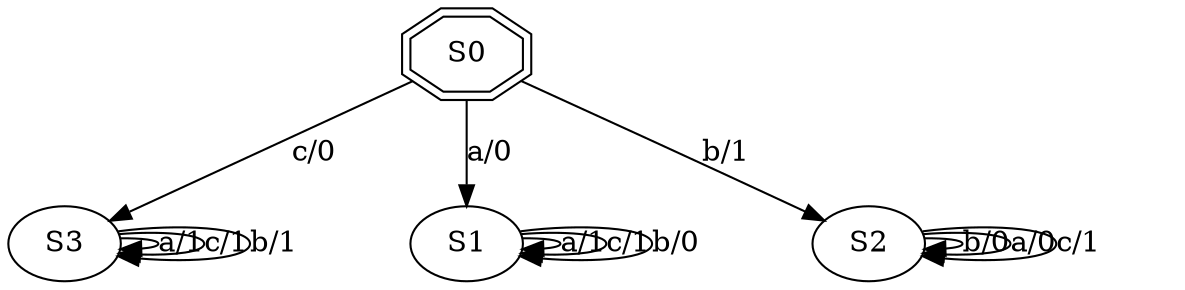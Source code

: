 digraph G {
	S3 -> S3 [label="a/1"];
	S1 -> S1 [label="a/1"];
	S2 -> S2 [label="b/0"];
	S3 -> S3 [label="c/1"];
	S2 -> S2 [label="a/0"];
	S3 -> S3 [label="b/1"];
	S0 -> S2 [label="b/1"];
	S1 -> S1 [label="c/1"];
	S0 -> S1 [label="a/0"];
	S1 -> S1 [label="b/0"];
	S2 -> S2 [label="c/1"];
	S0 -> S3 [label="c/0"];
	S0 [shape=doubleoctagon]
}
